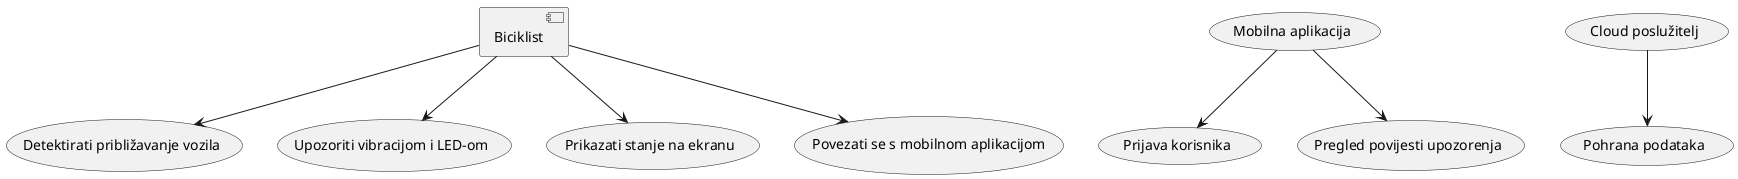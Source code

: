 @startuml

[Biciklist] --> (Detektirati približavanje vozila)
[Biciklist] --> (Upozoriti vibracijom i LED-om)
[Biciklist] --> (Prikazati stanje na ekranu)
[Biciklist] --> (Povezati se s mobilnom aplikacijom)

(Mobilna aplikacija) --> (Prijava korisnika)
(Mobilna aplikacija) --> (Pregled povijesti upozorenja)

(Cloud poslužitelj) --> (Pohrana podataka)

@enduml